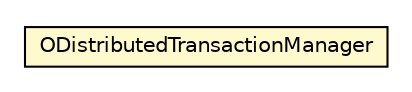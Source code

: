#!/usr/local/bin/dot
#
# Class diagram 
# Generated by UMLGraph version R5_6-24-gf6e263 (http://www.umlgraph.org/)
#

digraph G {
	edge [fontname="Helvetica",fontsize=10,labelfontname="Helvetica",labelfontsize=10];
	node [fontname="Helvetica",fontsize=10,shape=plaintext];
	nodesep=0.25;
	ranksep=0.5;
	// com.orientechnologies.orient.server.distributed.impl.ODistributedTransactionManager
	c1584934 [label=<<table title="com.orientechnologies.orient.server.distributed.impl.ODistributedTransactionManager" border="0" cellborder="1" cellspacing="0" cellpadding="2" port="p" bgcolor="lemonChiffon" href="./ODistributedTransactionManager.html">
		<tr><td><table border="0" cellspacing="0" cellpadding="1">
<tr><td align="center" balign="center"> ODistributedTransactionManager </td></tr>
		</table></td></tr>
		</table>>, URL="./ODistributedTransactionManager.html", fontname="Helvetica", fontcolor="black", fontsize=10.0];
}

